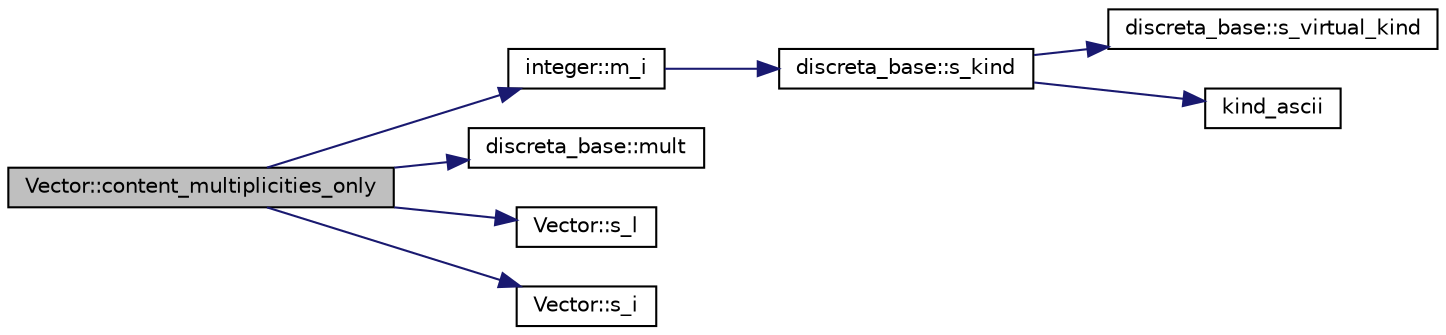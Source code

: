 digraph "Vector::content_multiplicities_only"
{
  edge [fontname="Helvetica",fontsize="10",labelfontname="Helvetica",labelfontsize="10"];
  node [fontname="Helvetica",fontsize="10",shape=record];
  rankdir="LR";
  Node904 [label="Vector::content_multiplicities_only",height=0.2,width=0.4,color="black", fillcolor="grey75", style="filled", fontcolor="black"];
  Node904 -> Node905 [color="midnightblue",fontsize="10",style="solid",fontname="Helvetica"];
  Node905 [label="integer::m_i",height=0.2,width=0.4,color="black", fillcolor="white", style="filled",URL="$d0/de5/classinteger.html#a869091f0a0f35f5354c8c4a70250e8a9"];
  Node905 -> Node906 [color="midnightblue",fontsize="10",style="solid",fontname="Helvetica"];
  Node906 [label="discreta_base::s_kind",height=0.2,width=0.4,color="black", fillcolor="white", style="filled",URL="$d7/d71/classdiscreta__base.html#a8a830025c74adbbc3362418a7c2ba157"];
  Node906 -> Node907 [color="midnightblue",fontsize="10",style="solid",fontname="Helvetica"];
  Node907 [label="discreta_base::s_virtual_kind",height=0.2,width=0.4,color="black", fillcolor="white", style="filled",URL="$d7/d71/classdiscreta__base.html#a52778a6d6943a468be083d0785d418fb"];
  Node906 -> Node908 [color="midnightblue",fontsize="10",style="solid",fontname="Helvetica"];
  Node908 [label="kind_ascii",height=0.2,width=0.4,color="black", fillcolor="white", style="filled",URL="$d9/d60/discreta_8h.html#ad0ce825a9f29bc6cec27e1b64cfe27bf"];
  Node904 -> Node909 [color="midnightblue",fontsize="10",style="solid",fontname="Helvetica"];
  Node909 [label="discreta_base::mult",height=0.2,width=0.4,color="black", fillcolor="white", style="filled",URL="$d7/d71/classdiscreta__base.html#a96f759b28f7c30bdfd95ac10f5972bd0"];
  Node904 -> Node910 [color="midnightblue",fontsize="10",style="solid",fontname="Helvetica"];
  Node910 [label="Vector::s_l",height=0.2,width=0.4,color="black", fillcolor="white", style="filled",URL="$d5/db2/class_vector.html#ad2dc082288f858d22a528832289e0704"];
  Node904 -> Node911 [color="midnightblue",fontsize="10",style="solid",fontname="Helvetica"];
  Node911 [label="Vector::s_i",height=0.2,width=0.4,color="black", fillcolor="white", style="filled",URL="$d5/db2/class_vector.html#a1c4fe1752523df8119f70dd550244871"];
}
